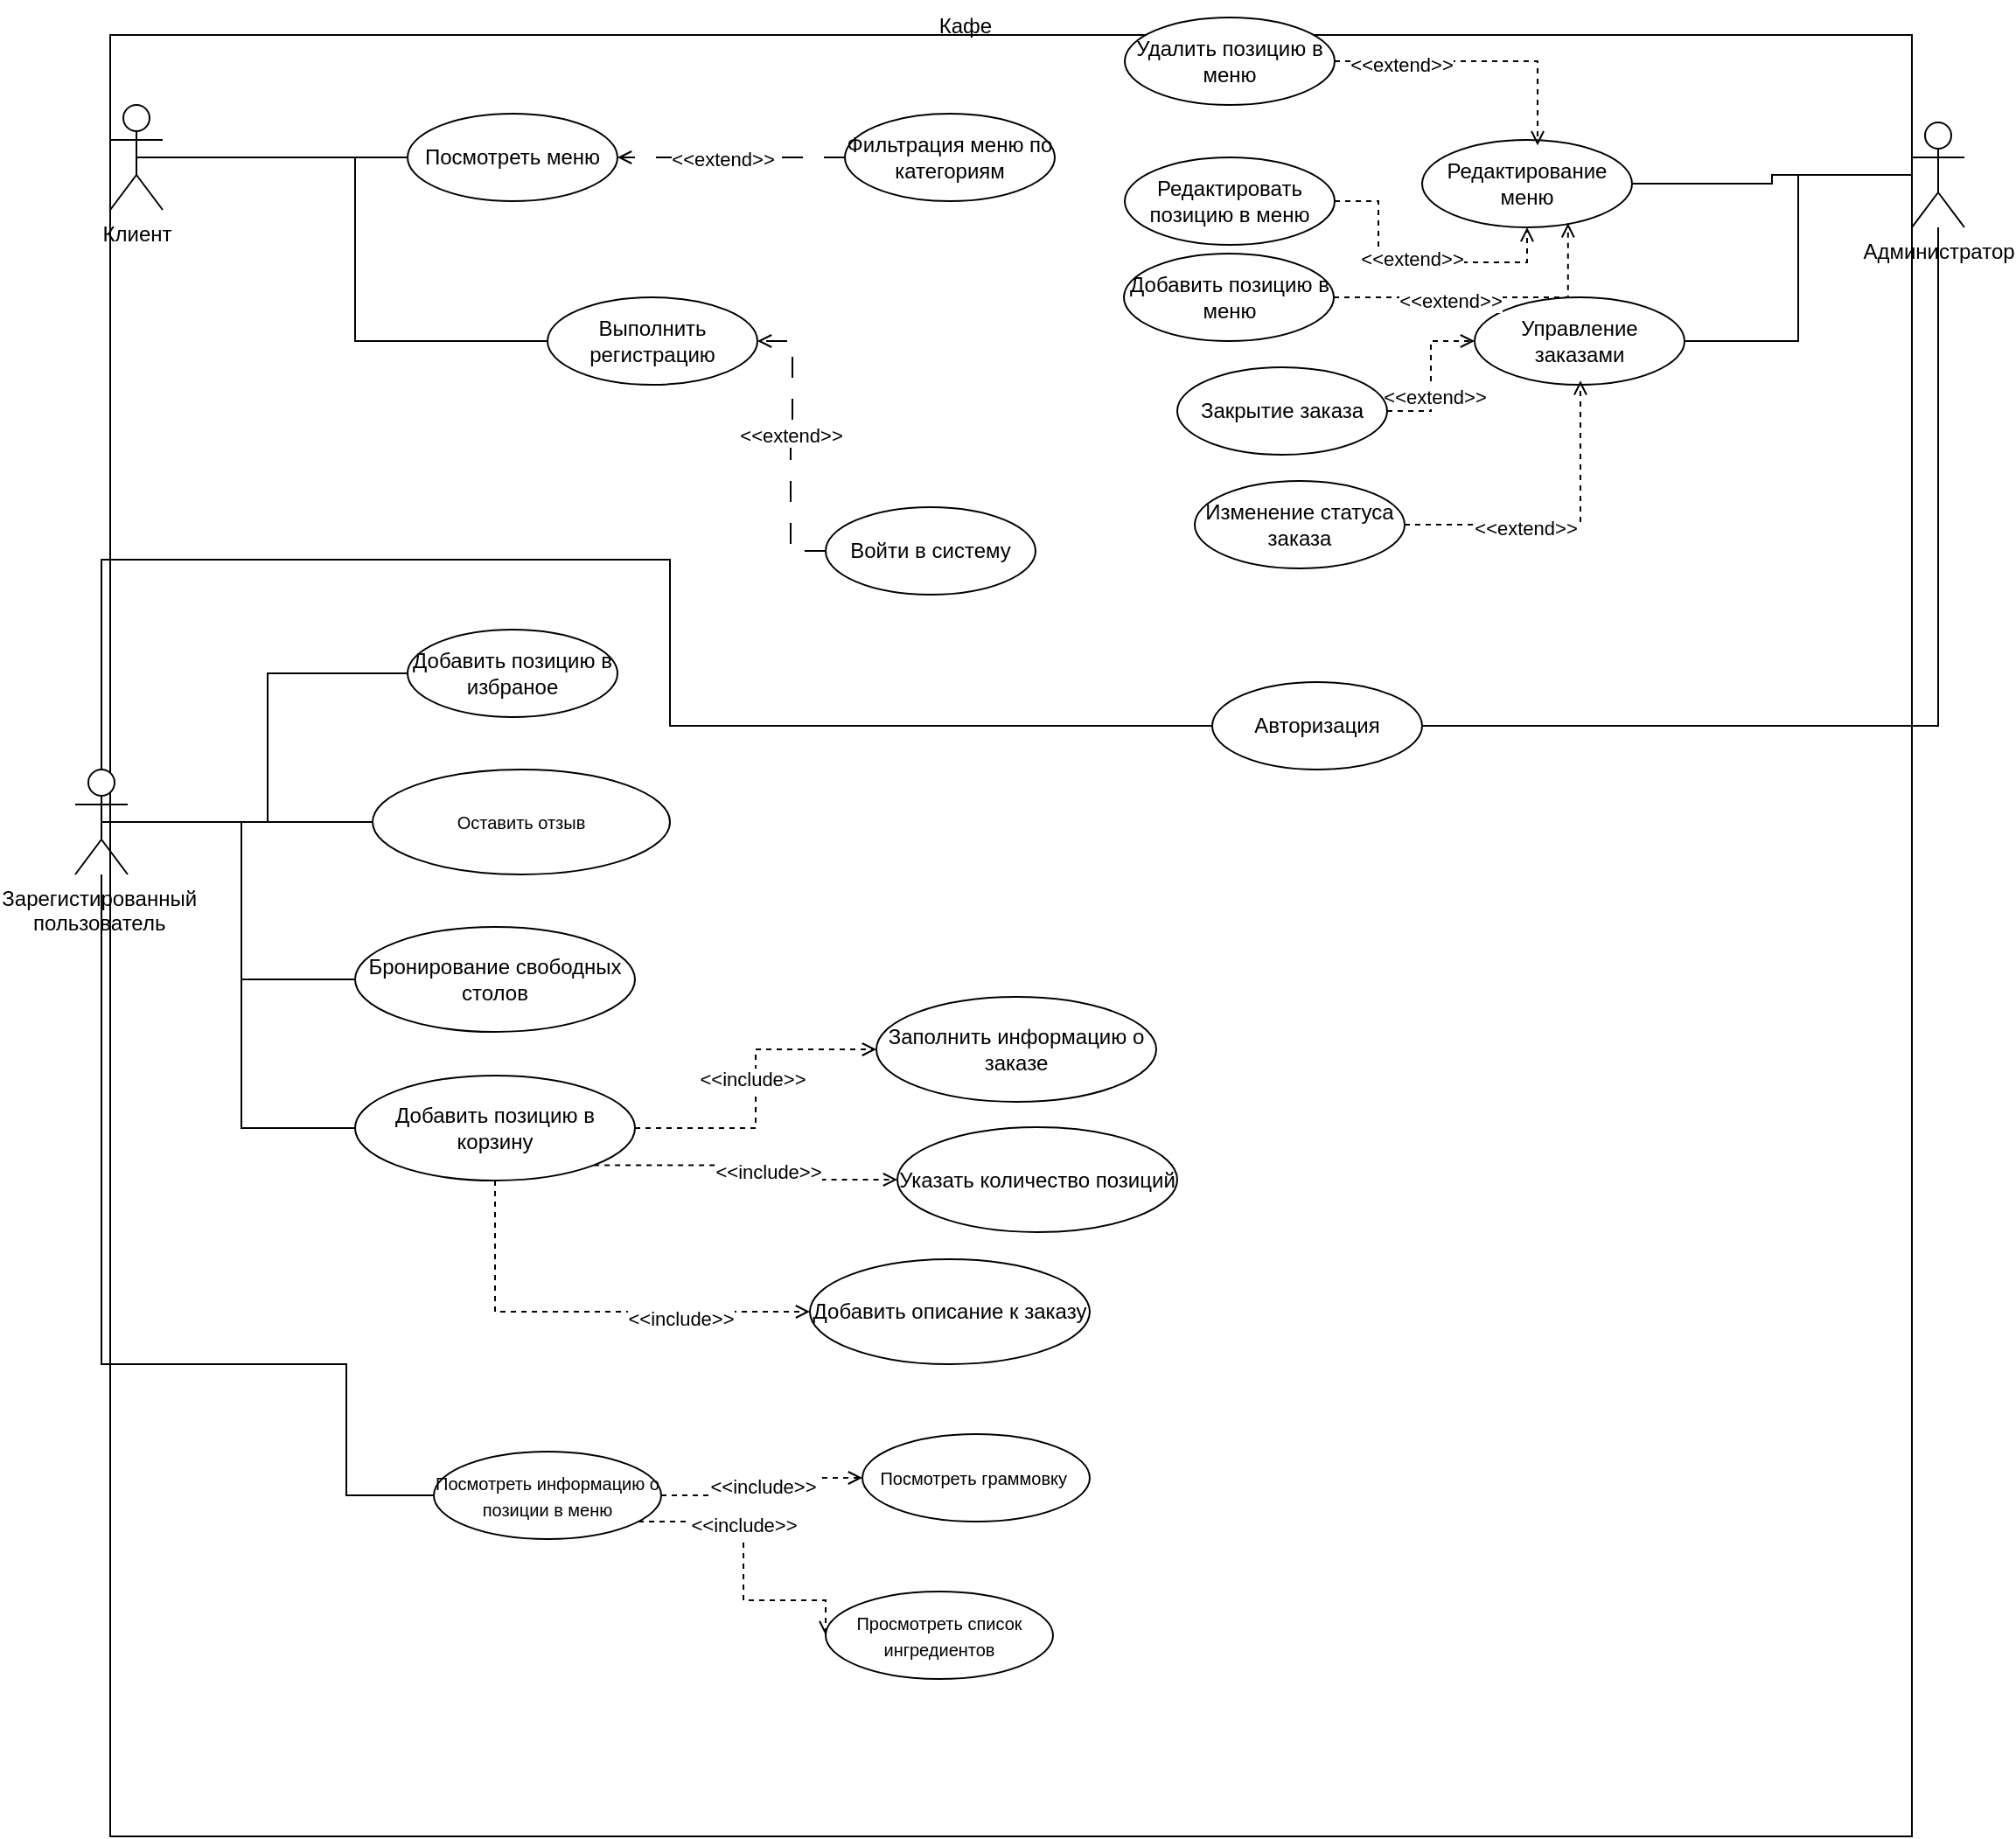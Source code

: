 <mxfile version="26.2.13">
  <diagram name="Страница — 1" id="guuaZgIrbtX1U60UbLGf">
    <mxGraphModel dx="2507" dy="2123" grid="1" gridSize="10" guides="1" tooltips="1" connect="1" arrows="1" fold="1" page="1" pageScale="1" pageWidth="827" pageHeight="1169" math="0" shadow="0">
      <root>
        <mxCell id="0" />
        <mxCell id="1" parent="0" />
        <mxCell id="76xIbu4p8tBeoqtNpgLf-1" value="" style="whiteSpace=wrap;html=1;aspect=fixed;" parent="1" vertex="1">
          <mxGeometry x="20" y="-40" width="1030" height="1030" as="geometry" />
        </mxCell>
        <mxCell id="76xIbu4p8tBeoqtNpgLf-2" value="Кафе" style="text;html=1;align=center;verticalAlign=middle;whiteSpace=wrap;rounded=0;" parent="1" vertex="1">
          <mxGeometry x="458" y="-60" width="102" height="30" as="geometry" />
        </mxCell>
        <mxCell id="76xIbu4p8tBeoqtNpgLf-37" style="edgeStyle=orthogonalEdgeStyle;rounded=0;orthogonalLoop=1;jettySize=auto;html=1;entryX=0;entryY=0.5;entryDx=0;entryDy=0;endArrow=none;endFill=0;" parent="1" source="76xIbu4p8tBeoqtNpgLf-3" target="76xIbu4p8tBeoqtNpgLf-35" edge="1">
          <mxGeometry relative="1" as="geometry" />
        </mxCell>
        <mxCell id="76xIbu4p8tBeoqtNpgLf-38" style="edgeStyle=orthogonalEdgeStyle;rounded=0;orthogonalLoop=1;jettySize=auto;html=1;entryX=0;entryY=0.5;entryDx=0;entryDy=0;endArrow=none;endFill=0;" parent="1" source="76xIbu4p8tBeoqtNpgLf-3" target="76xIbu4p8tBeoqtNpgLf-34" edge="1">
          <mxGeometry relative="1" as="geometry" />
        </mxCell>
        <mxCell id="76xIbu4p8tBeoqtNpgLf-39" style="edgeStyle=orthogonalEdgeStyle;rounded=0;orthogonalLoop=1;jettySize=auto;html=1;entryX=0;entryY=0.5;entryDx=0;entryDy=0;endArrow=none;endFill=0;" parent="1" source="76xIbu4p8tBeoqtNpgLf-3" target="76xIbu4p8tBeoqtNpgLf-36" edge="1">
          <mxGeometry relative="1" as="geometry" />
        </mxCell>
        <mxCell id="76xIbu4p8tBeoqtNpgLf-48" style="edgeStyle=orthogonalEdgeStyle;rounded=0;orthogonalLoop=1;jettySize=auto;html=1;exitX=0.5;exitY=0.5;exitDx=0;exitDy=0;exitPerimeter=0;entryX=0;entryY=0.5;entryDx=0;entryDy=0;endArrow=none;endFill=0;" parent="1" source="76xIbu4p8tBeoqtNpgLf-3" target="76xIbu4p8tBeoqtNpgLf-44" edge="1">
          <mxGeometry relative="1" as="geometry" />
        </mxCell>
        <mxCell id="76xIbu4p8tBeoqtNpgLf-80" style="edgeStyle=orthogonalEdgeStyle;rounded=0;orthogonalLoop=1;jettySize=auto;html=1;endArrow=none;endFill=0;" parent="1" source="76xIbu4p8tBeoqtNpgLf-3" target="76xIbu4p8tBeoqtNpgLf-78" edge="1">
          <mxGeometry relative="1" as="geometry">
            <Array as="points">
              <mxPoint x="15" y="260" />
              <mxPoint x="340" y="260" />
              <mxPoint x="340" y="355" />
            </Array>
          </mxGeometry>
        </mxCell>
        <mxCell id="76xIbu4p8tBeoqtNpgLf-3" value="Зарегистированный&amp;nbsp;&lt;div&gt;пользователь&amp;nbsp;&lt;/div&gt;" style="shape=umlActor;verticalLabelPosition=bottom;verticalAlign=top;html=1;outlineConnect=0;" parent="1" vertex="1">
          <mxGeometry y="380" width="30" height="60" as="geometry" />
        </mxCell>
        <mxCell id="76xIbu4p8tBeoqtNpgLf-9" style="edgeStyle=orthogonalEdgeStyle;rounded=0;orthogonalLoop=1;jettySize=auto;html=1;endArrow=none;endFill=0;" parent="1" source="76xIbu4p8tBeoqtNpgLf-6" target="76xIbu4p8tBeoqtNpgLf-8" edge="1">
          <mxGeometry relative="1" as="geometry" />
        </mxCell>
        <mxCell id="76xIbu4p8tBeoqtNpgLf-27" style="edgeStyle=orthogonalEdgeStyle;rounded=0;orthogonalLoop=1;jettySize=auto;html=1;entryX=0;entryY=0.5;entryDx=0;entryDy=0;endArrow=none;endFill=0;" parent="1" source="76xIbu4p8tBeoqtNpgLf-3" target="76xIbu4p8tBeoqtNpgLf-13" edge="1">
          <mxGeometry relative="1" as="geometry">
            <mxPoint x="50" y="720" as="sourcePoint" />
            <Array as="points">
              <mxPoint x="15" y="720" />
              <mxPoint x="155" y="720" />
              <mxPoint x="155" y="795" />
            </Array>
          </mxGeometry>
        </mxCell>
        <mxCell id="76xIbu4p8tBeoqtNpgLf-33" style="edgeStyle=orthogonalEdgeStyle;rounded=0;orthogonalLoop=1;jettySize=auto;html=1;exitX=0.5;exitY=0.5;exitDx=0;exitDy=0;exitPerimeter=0;entryX=0;entryY=0.5;entryDx=0;entryDy=0;endArrow=none;endFill=0;" parent="1" source="76xIbu4p8tBeoqtNpgLf-6" target="76xIbu4p8tBeoqtNpgLf-29" edge="1">
          <mxGeometry relative="1" as="geometry" />
        </mxCell>
        <mxCell id="76xIbu4p8tBeoqtNpgLf-6" value="Клиент" style="shape=umlActor;verticalLabelPosition=bottom;verticalAlign=top;html=1;outlineConnect=0;" parent="1" vertex="1">
          <mxGeometry x="20" width="30" height="60" as="geometry" />
        </mxCell>
        <mxCell id="76xIbu4p8tBeoqtNpgLf-75" style="edgeStyle=orthogonalEdgeStyle;rounded=0;orthogonalLoop=1;jettySize=auto;html=1;endArrow=none;endFill=0;" parent="1" source="76xIbu4p8tBeoqtNpgLf-7" target="76xIbu4p8tBeoqtNpgLf-60" edge="1">
          <mxGeometry relative="1" as="geometry" />
        </mxCell>
        <mxCell id="76xIbu4p8tBeoqtNpgLf-76" style="edgeStyle=orthogonalEdgeStyle;rounded=0;orthogonalLoop=1;jettySize=auto;html=1;entryX=1;entryY=0.5;entryDx=0;entryDy=0;endArrow=none;endFill=0;" parent="1" source="76xIbu4p8tBeoqtNpgLf-7" target="76xIbu4p8tBeoqtNpgLf-59" edge="1">
          <mxGeometry relative="1" as="geometry" />
        </mxCell>
        <mxCell id="76xIbu4p8tBeoqtNpgLf-7" value="Администратор" style="shape=umlActor;verticalLabelPosition=bottom;verticalAlign=top;html=1;outlineConnect=0;" parent="1" vertex="1">
          <mxGeometry x="1050" y="10" width="30" height="60" as="geometry" />
        </mxCell>
        <mxCell id="76xIbu4p8tBeoqtNpgLf-8" value="Посмотреть меню" style="ellipse;whiteSpace=wrap;html=1;" parent="1" vertex="1">
          <mxGeometry x="190" y="5" width="120" height="50" as="geometry" />
        </mxCell>
        <mxCell id="76xIbu4p8tBeoqtNpgLf-11" style="edgeStyle=orthogonalEdgeStyle;rounded=0;orthogonalLoop=1;jettySize=auto;html=1;entryX=1;entryY=0.5;entryDx=0;entryDy=0;dashed=1;dashPattern=12 12;endArrow=open;endFill=0;" parent="1" source="76xIbu4p8tBeoqtNpgLf-10" target="76xIbu4p8tBeoqtNpgLf-8" edge="1">
          <mxGeometry relative="1" as="geometry" />
        </mxCell>
        <mxCell id="76xIbu4p8tBeoqtNpgLf-12" value="&amp;lt;&amp;lt;extend&amp;gt;&amp;gt;" style="edgeLabel;html=1;align=center;verticalAlign=middle;resizable=0;points=[];" parent="76xIbu4p8tBeoqtNpgLf-11" vertex="1" connectable="0">
          <mxGeometry x="0.082" y="1" relative="1" as="geometry">
            <mxPoint as="offset" />
          </mxGeometry>
        </mxCell>
        <mxCell id="76xIbu4p8tBeoqtNpgLf-10" value=" Фильтрация меню по категориям" style="ellipse;whiteSpace=wrap;html=1;" parent="1" vertex="1">
          <mxGeometry x="440" y="5" width="120" height="50" as="geometry" />
        </mxCell>
        <mxCell id="76xIbu4p8tBeoqtNpgLf-21" style="edgeStyle=orthogonalEdgeStyle;rounded=0;orthogonalLoop=1;jettySize=auto;html=1;dashed=1;endArrow=open;endFill=0;" parent="1" source="76xIbu4p8tBeoqtNpgLf-13" target="76xIbu4p8tBeoqtNpgLf-14" edge="1">
          <mxGeometry relative="1" as="geometry" />
        </mxCell>
        <mxCell id="76xIbu4p8tBeoqtNpgLf-26" value="&amp;lt;&amp;lt;include&amp;gt;&amp;gt;" style="edgeLabel;html=1;align=center;verticalAlign=middle;resizable=0;points=[];" parent="76xIbu4p8tBeoqtNpgLf-21" vertex="1" connectable="0">
          <mxGeometry x="0.008" relative="1" as="geometry">
            <mxPoint as="offset" />
          </mxGeometry>
        </mxCell>
        <mxCell id="76xIbu4p8tBeoqtNpgLf-24" style="edgeStyle=orthogonalEdgeStyle;rounded=0;orthogonalLoop=1;jettySize=auto;html=1;entryX=0;entryY=0.5;entryDx=0;entryDy=0;dashed=1;endArrow=open;endFill=0;" parent="1" source="76xIbu4p8tBeoqtNpgLf-13" target="76xIbu4p8tBeoqtNpgLf-15" edge="1">
          <mxGeometry relative="1" as="geometry">
            <Array as="points">
              <mxPoint x="382" y="810" />
              <mxPoint x="382" y="855" />
            </Array>
          </mxGeometry>
        </mxCell>
        <mxCell id="76xIbu4p8tBeoqtNpgLf-25" value="&amp;lt;&amp;lt;include&amp;gt;&amp;gt;" style="edgeLabel;html=1;align=center;verticalAlign=middle;resizable=0;points=[];" parent="76xIbu4p8tBeoqtNpgLf-24" vertex="1" connectable="0">
          <mxGeometry x="-0.277" relative="1" as="geometry">
            <mxPoint as="offset" />
          </mxGeometry>
        </mxCell>
        <mxCell id="76xIbu4p8tBeoqtNpgLf-13" value="&lt;font style=&quot;font-size: 10px;&quot;&gt;Посмотреть информацию о позиции в меню&lt;/font&gt;" style="ellipse;whiteSpace=wrap;html=1;" parent="1" vertex="1">
          <mxGeometry x="205" y="770" width="130" height="50" as="geometry" />
        </mxCell>
        <mxCell id="76xIbu4p8tBeoqtNpgLf-14" value="&lt;font style=&quot;font-size: 10px;&quot;&gt;Посмотреть&amp;nbsp;граммовку&amp;nbsp;&lt;/font&gt;" style="ellipse;whiteSpace=wrap;html=1;" parent="1" vertex="1">
          <mxGeometry x="450" y="760" width="130" height="50" as="geometry" />
        </mxCell>
        <mxCell id="76xIbu4p8tBeoqtNpgLf-15" value="&lt;font style=&quot;font-size: 10px;&quot;&gt;Просмотреть список ингредиентов&lt;/font&gt;" style="ellipse;whiteSpace=wrap;html=1;" parent="1" vertex="1">
          <mxGeometry x="429" y="850" width="130" height="50" as="geometry" />
        </mxCell>
        <mxCell id="76xIbu4p8tBeoqtNpgLf-29" value="&lt;span data-end=&quot;685&quot; data-start=&quot;660&quot;&gt;Выполнить регистрацию&lt;/span&gt;" style="ellipse;whiteSpace=wrap;html=1;" parent="1" vertex="1">
          <mxGeometry x="270" y="110" width="120" height="50" as="geometry" />
        </mxCell>
        <mxCell id="76xIbu4p8tBeoqtNpgLf-30" style="edgeStyle=orthogonalEdgeStyle;rounded=0;orthogonalLoop=1;jettySize=auto;html=1;entryX=1;entryY=0.5;entryDx=0;entryDy=0;dashed=1;dashPattern=12 12;endArrow=open;endFill=0;" parent="1" source="76xIbu4p8tBeoqtNpgLf-32" target="76xIbu4p8tBeoqtNpgLf-29" edge="1">
          <mxGeometry relative="1" as="geometry" />
        </mxCell>
        <mxCell id="76xIbu4p8tBeoqtNpgLf-31" value="&amp;lt;&amp;lt;extend&amp;gt;&amp;gt;" style="edgeLabel;html=1;align=center;verticalAlign=middle;resizable=0;points=[];" parent="76xIbu4p8tBeoqtNpgLf-30" vertex="1" connectable="0">
          <mxGeometry x="0.082" y="1" relative="1" as="geometry">
            <mxPoint as="offset" />
          </mxGeometry>
        </mxCell>
        <mxCell id="76xIbu4p8tBeoqtNpgLf-32" value="  Войти в систему" style="ellipse;whiteSpace=wrap;html=1;" parent="1" vertex="1">
          <mxGeometry x="429" y="230" width="120" height="50" as="geometry" />
        </mxCell>
        <mxCell id="76xIbu4p8tBeoqtNpgLf-34" value="&lt;span style=&quot;font-size: 10px;&quot;&gt;Оставить отзыв&lt;/span&gt;" style="ellipse;whiteSpace=wrap;html=1;" parent="1" vertex="1">
          <mxGeometry x="170" y="380" width="170" height="60" as="geometry" />
        </mxCell>
        <mxCell id="76xIbu4p8tBeoqtNpgLf-35" value="&lt;span data-end=&quot;685&quot; data-start=&quot;660&quot;&gt;Добавить позицию в избраное&lt;/span&gt;" style="ellipse;whiteSpace=wrap;html=1;" parent="1" vertex="1">
          <mxGeometry x="190" y="300" width="120" height="50" as="geometry" />
        </mxCell>
        <mxCell id="76xIbu4p8tBeoqtNpgLf-36" value="Бронирование свободных столов" style="ellipse;whiteSpace=wrap;html=1;" parent="1" vertex="1">
          <mxGeometry x="160" y="470" width="160" height="60" as="geometry" />
        </mxCell>
        <mxCell id="76xIbu4p8tBeoqtNpgLf-43" value="&lt;span data-end=&quot;685&quot; data-start=&quot;660&quot;&gt;Заполнить информацию о заказе&lt;/span&gt;" style="ellipse;whiteSpace=wrap;html=1;" parent="1" vertex="1">
          <mxGeometry x="458" y="510" width="160" height="60" as="geometry" />
        </mxCell>
        <mxCell id="76xIbu4p8tBeoqtNpgLf-52" style="edgeStyle=orthogonalEdgeStyle;rounded=0;orthogonalLoop=1;jettySize=auto;html=1;entryX=0;entryY=0.5;entryDx=0;entryDy=0;dashed=1;endArrow=open;endFill=0;" parent="1" source="76xIbu4p8tBeoqtNpgLf-44" target="76xIbu4p8tBeoqtNpgLf-43" edge="1">
          <mxGeometry relative="1" as="geometry" />
        </mxCell>
        <mxCell id="76xIbu4p8tBeoqtNpgLf-56" value="&amp;lt;&amp;lt;include&amp;gt;&amp;gt;" style="edgeLabel;html=1;align=center;verticalAlign=middle;resizable=0;points=[];" parent="76xIbu4p8tBeoqtNpgLf-52" vertex="1" connectable="0">
          <mxGeometry x="0.058" y="2" relative="1" as="geometry">
            <mxPoint as="offset" />
          </mxGeometry>
        </mxCell>
        <mxCell id="76xIbu4p8tBeoqtNpgLf-53" style="edgeStyle=orthogonalEdgeStyle;rounded=0;orthogonalLoop=1;jettySize=auto;html=1;exitX=1;exitY=1;exitDx=0;exitDy=0;dashed=1;endArrow=open;endFill=0;" parent="1" source="76xIbu4p8tBeoqtNpgLf-44" target="76xIbu4p8tBeoqtNpgLf-45" edge="1">
          <mxGeometry relative="1" as="geometry" />
        </mxCell>
        <mxCell id="76xIbu4p8tBeoqtNpgLf-57" value="&amp;lt;&amp;lt;include&amp;gt;&amp;gt;" style="edgeLabel;html=1;align=center;verticalAlign=middle;resizable=0;points=[];" parent="76xIbu4p8tBeoqtNpgLf-53" vertex="1" connectable="0">
          <mxGeometry x="0.122" y="1" relative="1" as="geometry">
            <mxPoint as="offset" />
          </mxGeometry>
        </mxCell>
        <mxCell id="76xIbu4p8tBeoqtNpgLf-55" style="edgeStyle=orthogonalEdgeStyle;rounded=0;orthogonalLoop=1;jettySize=auto;html=1;exitX=0.5;exitY=1;exitDx=0;exitDy=0;entryX=0;entryY=0.5;entryDx=0;entryDy=0;dashed=1;endArrow=open;endFill=0;" parent="1" source="76xIbu4p8tBeoqtNpgLf-44" target="76xIbu4p8tBeoqtNpgLf-46" edge="1">
          <mxGeometry relative="1" as="geometry" />
        </mxCell>
        <mxCell id="76xIbu4p8tBeoqtNpgLf-58" value="&amp;lt;&amp;lt;include&amp;gt;&amp;gt;" style="edgeLabel;html=1;align=center;verticalAlign=middle;resizable=0;points=[];" parent="76xIbu4p8tBeoqtNpgLf-55" vertex="1" connectable="0">
          <mxGeometry x="0.421" y="-4" relative="1" as="geometry">
            <mxPoint as="offset" />
          </mxGeometry>
        </mxCell>
        <mxCell id="76xIbu4p8tBeoqtNpgLf-44" value="&lt;span data-end=&quot;685&quot; data-start=&quot;660&quot;&gt;Добавить позицию в корзину&lt;/span&gt;" style="ellipse;whiteSpace=wrap;html=1;" parent="1" vertex="1">
          <mxGeometry x="160" y="555" width="160" height="60" as="geometry" />
        </mxCell>
        <mxCell id="76xIbu4p8tBeoqtNpgLf-45" value="&lt;span data-end=&quot;685&quot; data-start=&quot;660&quot;&gt; Указать количество позиций&lt;/span&gt;" style="ellipse;whiteSpace=wrap;html=1;" parent="1" vertex="1">
          <mxGeometry x="470" y="584.5" width="160" height="60" as="geometry" />
        </mxCell>
        <mxCell id="76xIbu4p8tBeoqtNpgLf-46" value="&lt;span data-end=&quot;685&quot; data-start=&quot;660&quot;&gt;Добавить описание к заказу&lt;/span&gt;" style="ellipse;whiteSpace=wrap;html=1;" parent="1" vertex="1">
          <mxGeometry x="420" y="660" width="160" height="60" as="geometry" />
        </mxCell>
        <mxCell id="76xIbu4p8tBeoqtNpgLf-59" value="Управление заказами" style="ellipse;whiteSpace=wrap;html=1;" parent="1" vertex="1">
          <mxGeometry x="800" y="110" width="120" height="50" as="geometry" />
        </mxCell>
        <mxCell id="76xIbu4p8tBeoqtNpgLf-60" value="Редактирование меню" style="ellipse;whiteSpace=wrap;html=1;" parent="1" vertex="1">
          <mxGeometry x="770" y="20" width="120" height="50" as="geometry" />
        </mxCell>
        <mxCell id="76xIbu4p8tBeoqtNpgLf-68" style="edgeStyle=orthogonalEdgeStyle;rounded=0;orthogonalLoop=1;jettySize=auto;html=1;entryX=0.5;entryY=1;entryDx=0;entryDy=0;startArrow=none;startFill=0;dashed=1;endArrow=open;endFill=0;" parent="1" source="76xIbu4p8tBeoqtNpgLf-61" target="76xIbu4p8tBeoqtNpgLf-60" edge="1">
          <mxGeometry relative="1" as="geometry" />
        </mxCell>
        <mxCell id="76xIbu4p8tBeoqtNpgLf-73" value="&amp;lt;&amp;lt;extend&amp;gt;&amp;gt;" style="edgeLabel;html=1;align=center;verticalAlign=middle;resizable=0;points=[];" parent="76xIbu4p8tBeoqtNpgLf-68" vertex="1" connectable="0">
          <mxGeometry x="-0.049" y="2" relative="1" as="geometry">
            <mxPoint as="offset" />
          </mxGeometry>
        </mxCell>
        <mxCell id="76xIbu4p8tBeoqtNpgLf-61" value="Редактировать позицию в меню" style="ellipse;whiteSpace=wrap;html=1;" parent="1" vertex="1">
          <mxGeometry x="600" y="30" width="120" height="50" as="geometry" />
        </mxCell>
        <mxCell id="76xIbu4p8tBeoqtNpgLf-62" value="Удалить позицию в меню" style="ellipse;whiteSpace=wrap;html=1;" parent="1" vertex="1">
          <mxGeometry x="600" y="-50" width="120" height="50" as="geometry" />
        </mxCell>
        <mxCell id="76xIbu4p8tBeoqtNpgLf-67" style="edgeStyle=orthogonalEdgeStyle;rounded=0;orthogonalLoop=1;jettySize=auto;html=1;startArrow=none;startFill=0;dashed=1;endArrow=open;endFill=0;" parent="1" source="76xIbu4p8tBeoqtNpgLf-64" target="76xIbu4p8tBeoqtNpgLf-59" edge="1">
          <mxGeometry relative="1" as="geometry" />
        </mxCell>
        <mxCell id="76xIbu4p8tBeoqtNpgLf-71" value="&amp;lt;&amp;lt;extend&amp;gt;&amp;gt;" style="edgeLabel;html=1;align=center;verticalAlign=middle;resizable=0;points=[];" parent="76xIbu4p8tBeoqtNpgLf-67" vertex="1" connectable="0">
          <mxGeometry x="-0.251" y="-2" relative="1" as="geometry">
            <mxPoint as="offset" />
          </mxGeometry>
        </mxCell>
        <mxCell id="76xIbu4p8tBeoqtNpgLf-64" value="  Закрытие заказа" style="ellipse;whiteSpace=wrap;html=1;" parent="1" vertex="1">
          <mxGeometry x="630" y="150" width="120" height="50" as="geometry" />
        </mxCell>
        <mxCell id="76xIbu4p8tBeoqtNpgLf-69" style="edgeStyle=orthogonalEdgeStyle;rounded=0;orthogonalLoop=1;jettySize=auto;html=1;entryX=0.55;entryY=0.063;entryDx=0;entryDy=0;entryPerimeter=0;startArrow=none;startFill=0;dashed=1;endArrow=open;endFill=0;" parent="1" source="76xIbu4p8tBeoqtNpgLf-62" target="76xIbu4p8tBeoqtNpgLf-60" edge="1">
          <mxGeometry relative="1" as="geometry" />
        </mxCell>
        <mxCell id="76xIbu4p8tBeoqtNpgLf-74" value="&amp;lt;&amp;lt;extend&amp;gt;&amp;gt;" style="edgeLabel;html=1;align=center;verticalAlign=middle;resizable=0;points=[];" parent="76xIbu4p8tBeoqtNpgLf-69" vertex="1" connectable="0">
          <mxGeometry x="-0.535" y="-2" relative="1" as="geometry">
            <mxPoint as="offset" />
          </mxGeometry>
        </mxCell>
        <mxCell id="76xIbu4p8tBeoqtNpgLf-79" style="edgeStyle=orthogonalEdgeStyle;rounded=0;orthogonalLoop=1;jettySize=auto;html=1;endArrow=none;endFill=0;" parent="1" source="76xIbu4p8tBeoqtNpgLf-78" target="76xIbu4p8tBeoqtNpgLf-7" edge="1">
          <mxGeometry relative="1" as="geometry" />
        </mxCell>
        <mxCell id="76xIbu4p8tBeoqtNpgLf-78" value="  Авторизация" style="ellipse;whiteSpace=wrap;html=1;" parent="1" vertex="1">
          <mxGeometry x="650" y="330" width="120" height="50" as="geometry" />
        </mxCell>
        <mxCell id="02FPiiT5RiiiPUzlOD-r-4" style="edgeStyle=orthogonalEdgeStyle;rounded=0;orthogonalLoop=1;jettySize=auto;html=1;startArrow=none;startFill=0;dashed=1;endArrow=open;endFill=0;entryX=0.504;entryY=0.952;entryDx=0;entryDy=0;entryPerimeter=0;" parent="1" source="02FPiiT5RiiiPUzlOD-r-6" target="76xIbu4p8tBeoqtNpgLf-59" edge="1">
          <mxGeometry relative="1" as="geometry">
            <mxPoint x="810" y="200" as="targetPoint" />
          </mxGeometry>
        </mxCell>
        <mxCell id="02FPiiT5RiiiPUzlOD-r-5" value="&amp;lt;&amp;lt;extend&amp;gt;&amp;gt;" style="edgeLabel;html=1;align=center;verticalAlign=middle;resizable=0;points=[];" parent="02FPiiT5RiiiPUzlOD-r-4" vertex="1" connectable="0">
          <mxGeometry x="-0.251" y="-2" relative="1" as="geometry">
            <mxPoint as="offset" />
          </mxGeometry>
        </mxCell>
        <mxCell id="02FPiiT5RiiiPUzlOD-r-6" value="  Изменение статуса заказа" style="ellipse;whiteSpace=wrap;html=1;" parent="1" vertex="1">
          <mxGeometry x="640" y="215" width="120" height="50" as="geometry" />
        </mxCell>
        <mxCell id="02FPiiT5RiiiPUzlOD-r-7" style="edgeStyle=orthogonalEdgeStyle;rounded=0;orthogonalLoop=1;jettySize=auto;html=1;startArrow=none;startFill=0;dashed=1;endArrow=open;endFill=0;entryX=0.695;entryY=0.952;entryDx=0;entryDy=0;entryPerimeter=0;" parent="1" source="02FPiiT5RiiiPUzlOD-r-9" target="76xIbu4p8tBeoqtNpgLf-60" edge="1">
          <mxGeometry relative="1" as="geometry">
            <mxPoint x="769.5" y="70" as="targetPoint" />
          </mxGeometry>
        </mxCell>
        <mxCell id="02FPiiT5RiiiPUzlOD-r-8" value="&amp;lt;&amp;lt;extend&amp;gt;&amp;gt;" style="edgeLabel;html=1;align=center;verticalAlign=middle;resizable=0;points=[];" parent="02FPiiT5RiiiPUzlOD-r-7" vertex="1" connectable="0">
          <mxGeometry x="-0.251" y="-2" relative="1" as="geometry">
            <mxPoint as="offset" />
          </mxGeometry>
        </mxCell>
        <mxCell id="02FPiiT5RiiiPUzlOD-r-9" value="  Добавить позицию в меню" style="ellipse;whiteSpace=wrap;html=1;" parent="1" vertex="1">
          <mxGeometry x="599.5" y="85" width="120" height="50" as="geometry" />
        </mxCell>
      </root>
    </mxGraphModel>
  </diagram>
</mxfile>

